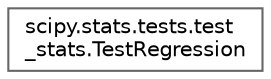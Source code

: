 digraph "Graphical Class Hierarchy"
{
 // LATEX_PDF_SIZE
  bgcolor="transparent";
  edge [fontname=Helvetica,fontsize=10,labelfontname=Helvetica,labelfontsize=10];
  node [fontname=Helvetica,fontsize=10,shape=box,height=0.2,width=0.4];
  rankdir="LR";
  Node0 [id="Node000000",label="scipy.stats.tests.test\l_stats.TestRegression",height=0.2,width=0.4,color="grey40", fillcolor="white", style="filled",URL="$da/d3f/classscipy_1_1stats_1_1tests_1_1test__stats_1_1TestRegression.html",tooltip=" "];
}
